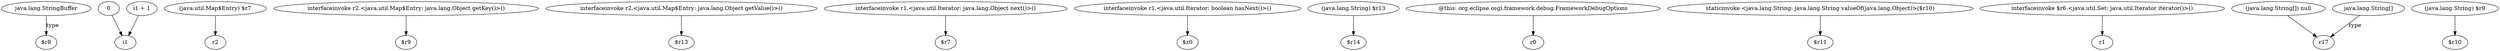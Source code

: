 digraph g {
0[label="java.lang.StringBuffer"]
1[label="$r8"]
0->1[label="type"]
2[label="0"]
3[label="i1"]
2->3[label=""]
4[label="(java.util.Map$Entry) $r7"]
5[label="r2"]
4->5[label=""]
6[label="interfaceinvoke r2.<java.util.Map$Entry: java.lang.Object getKey()>()"]
7[label="$r9"]
6->7[label=""]
8[label="interfaceinvoke r2.<java.util.Map$Entry: java.lang.Object getValue()>()"]
9[label="$r13"]
8->9[label=""]
10[label="interfaceinvoke r1.<java.util.Iterator: java.lang.Object next()>()"]
11[label="$r7"]
10->11[label=""]
12[label="interfaceinvoke r1.<java.util.Iterator: boolean hasNext()>()"]
13[label="$z0"]
12->13[label=""]
14[label="(java.lang.String) $r13"]
15[label="$r14"]
14->15[label=""]
16[label="@this: org.eclipse.osgi.framework.debug.FrameworkDebugOptions"]
17[label="r0"]
16->17[label=""]
18[label="staticinvoke <java.lang.String: java.lang.String valueOf(java.lang.Object)>($r10)"]
19[label="$r11"]
18->19[label=""]
20[label="interfaceinvoke $r6.<java.util.Set: java.util.Iterator iterator()>()"]
21[label="r1"]
20->21[label=""]
22[label="(java.lang.String[]) null"]
23[label="r17"]
22->23[label=""]
24[label="java.lang.String[]"]
24->23[label="type"]
25[label="i1 + 1"]
25->3[label=""]
26[label="(java.lang.String) $r9"]
27[label="$r10"]
26->27[label=""]
}
